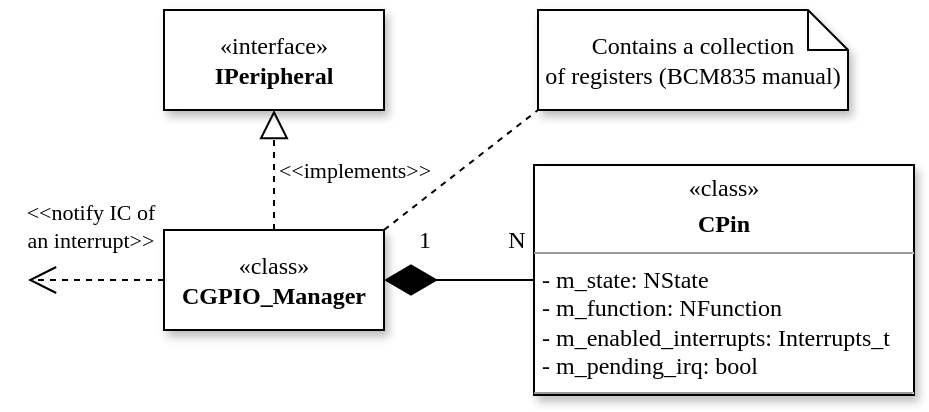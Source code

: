 <mxfile version="21.6.8" type="device">
  <diagram name="Page-1" id="jJRcLGqpbsfkfbd6XXXs">
    <mxGraphModel dx="714" dy="423" grid="1" gridSize="10" guides="1" tooltips="1" connect="1" arrows="1" fold="1" page="1" pageScale="1" pageWidth="850" pageHeight="1100" math="0" shadow="0">
      <root>
        <mxCell id="0" />
        <mxCell id="1" parent="0" />
        <mxCell id="SVFBAy6ptAqDt-Ygmct4-2" value="«class»&lt;br&gt;&lt;b&gt;CGPIO_Manager&lt;/b&gt;" style="html=1;whiteSpace=wrap;fontFamily=Computer Modern;shadow=1;" vertex="1" parent="1">
          <mxGeometry x="238" y="230" width="110" height="50" as="geometry" />
        </mxCell>
        <mxCell id="SVFBAy6ptAqDt-Ygmct4-3" value="«interface»&lt;br&gt;&lt;b&gt;IPeripheral&lt;/b&gt;" style="html=1;whiteSpace=wrap;fontFamily=Computer Modern;shadow=1;" vertex="1" parent="1">
          <mxGeometry x="238" y="120" width="110" height="50" as="geometry" />
        </mxCell>
        <mxCell id="SVFBAy6ptAqDt-Ygmct4-4" value="" style="endArrow=block;dashed=1;endFill=0;endSize=12;html=1;rounded=0;entryX=0.5;entryY=1;entryDx=0;entryDy=0;fontFamily=Computer Modern;" edge="1" parent="1" source="SVFBAy6ptAqDt-Ygmct4-2" target="SVFBAy6ptAqDt-Ygmct4-3">
          <mxGeometry width="160" relative="1" as="geometry">
            <mxPoint x="193" y="350" as="sourcePoint" />
            <mxPoint x="353" y="350" as="targetPoint" />
          </mxGeometry>
        </mxCell>
        <mxCell id="SVFBAy6ptAqDt-Ygmct4-9" value="&amp;lt;&amp;lt;implements&amp;gt;&amp;gt;" style="edgeLabel;html=1;align=center;verticalAlign=middle;resizable=0;points=[];fontFamily=Computer Modern;" vertex="1" connectable="0" parent="SVFBAy6ptAqDt-Ygmct4-4">
          <mxGeometry x="-0.192" y="1" relative="1" as="geometry">
            <mxPoint x="41" y="-6" as="offset" />
          </mxGeometry>
        </mxCell>
        <mxCell id="SVFBAy6ptAqDt-Ygmct4-5" value="&lt;p style=&quot;margin:0px;margin-top:4px;text-align:center;&quot;&gt;«class»&lt;br&gt;&lt;/p&gt;&lt;p style=&quot;margin:0px;margin-top:4px;text-align:center;&quot;&gt;&lt;b&gt;CPin&lt;/b&gt;&lt;/p&gt;&lt;hr size=&quot;1&quot;&gt;&lt;p style=&quot;margin:0px;margin-left:4px;&quot;&gt;- m_state: NState&lt;/p&gt;&lt;p style=&quot;margin:0px;margin-left:4px;&quot;&gt;-&amp;nbsp;m_function: NFunction&lt;/p&gt;&lt;p style=&quot;margin:0px;margin-left:4px;&quot;&gt;- m_enabled_interrupts:&amp;nbsp;Interrupts_t&amp;nbsp;&lt;/p&gt;&lt;p style=&quot;margin:0px;margin-left:4px;&quot;&gt;-&amp;nbsp;m_pending_irq: bool&lt;/p&gt;&lt;hr size=&quot;1&quot;&gt;&lt;p style=&quot;margin:0px;margin-left:4px;&quot;&gt;&lt;br&gt;&lt;/p&gt;" style="verticalAlign=top;align=left;overflow=fill;fontSize=12;fontFamily=Computer Modern;html=1;whiteSpace=wrap;shadow=1;" vertex="1" parent="1">
          <mxGeometry x="423" y="197.5" width="190" height="115" as="geometry" />
        </mxCell>
        <mxCell id="SVFBAy6ptAqDt-Ygmct4-8" value="" style="endArrow=diamondThin;endFill=1;endSize=24;html=1;rounded=0;entryX=1;entryY=0.5;entryDx=0;entryDy=0;exitX=0;exitY=0.5;exitDx=0;exitDy=0;fontFamily=Computer Modern;" edge="1" parent="1" source="SVFBAy6ptAqDt-Ygmct4-5" target="SVFBAy6ptAqDt-Ygmct4-2">
          <mxGeometry width="160" relative="1" as="geometry">
            <mxPoint x="293" y="360" as="sourcePoint" />
            <mxPoint x="453" y="360" as="targetPoint" />
          </mxGeometry>
        </mxCell>
        <mxCell id="SVFBAy6ptAqDt-Ygmct4-10" value="1" style="text;html=1;strokeColor=none;fillColor=none;align=center;verticalAlign=middle;whiteSpace=wrap;rounded=0;fontFamily=Computer Modern;" vertex="1" parent="1">
          <mxGeometry x="360" y="230" width="17" height="10" as="geometry" />
        </mxCell>
        <mxCell id="SVFBAy6ptAqDt-Ygmct4-11" value="N" style="text;html=1;strokeColor=none;fillColor=none;align=center;verticalAlign=middle;whiteSpace=wrap;rounded=0;fontFamily=Computer Modern;" vertex="1" parent="1">
          <mxGeometry x="406" y="230" width="17" height="10" as="geometry" />
        </mxCell>
        <mxCell id="SVFBAy6ptAqDt-Ygmct4-13" value="" style="endArrow=none;dashed=1;html=1;rounded=0;entryX=0;entryY=1;entryDx=0;entryDy=0;entryPerimeter=0;exitX=1;exitY=0;exitDx=0;exitDy=0;" edge="1" parent="1" source="SVFBAy6ptAqDt-Ygmct4-2" target="SVFBAy6ptAqDt-Ygmct4-14">
          <mxGeometry width="50" height="50" relative="1" as="geometry">
            <mxPoint x="200" y="410" as="sourcePoint" />
            <mxPoint x="425" y="170" as="targetPoint" />
          </mxGeometry>
        </mxCell>
        <mxCell id="SVFBAy6ptAqDt-Ygmct4-14" value="Contains a collection &lt;br&gt;of registers (BCM835 manual)" style="shape=note;size=20;whiteSpace=wrap;html=1;shadow=1;fontFamily=Computer Modern;" vertex="1" parent="1">
          <mxGeometry x="425" y="120" width="155" height="50" as="geometry" />
        </mxCell>
        <mxCell id="SVFBAy6ptAqDt-Ygmct4-16" value="" style="endArrow=open;endSize=12;dashed=1;html=1;rounded=0;exitX=0;exitY=0.5;exitDx=0;exitDy=0;" edge="1" parent="1" source="SVFBAy6ptAqDt-Ygmct4-2">
          <mxGeometry width="160" relative="1" as="geometry">
            <mxPoint x="110" y="300" as="sourcePoint" />
            <mxPoint x="170" y="255" as="targetPoint" />
          </mxGeometry>
        </mxCell>
        <mxCell id="SVFBAy6ptAqDt-Ygmct4-17" value="&amp;lt;&amp;lt;notify IC of &lt;br&gt;an interrupt&amp;gt;&amp;gt;" style="edgeLabel;html=1;align=center;verticalAlign=middle;resizable=0;points=[];fontFamily=Computer Modern;" vertex="1" connectable="0" parent="1">
          <mxGeometry x="203" y="230.002" as="geometry">
            <mxPoint x="-2" y="-2" as="offset" />
          </mxGeometry>
        </mxCell>
      </root>
    </mxGraphModel>
  </diagram>
</mxfile>
